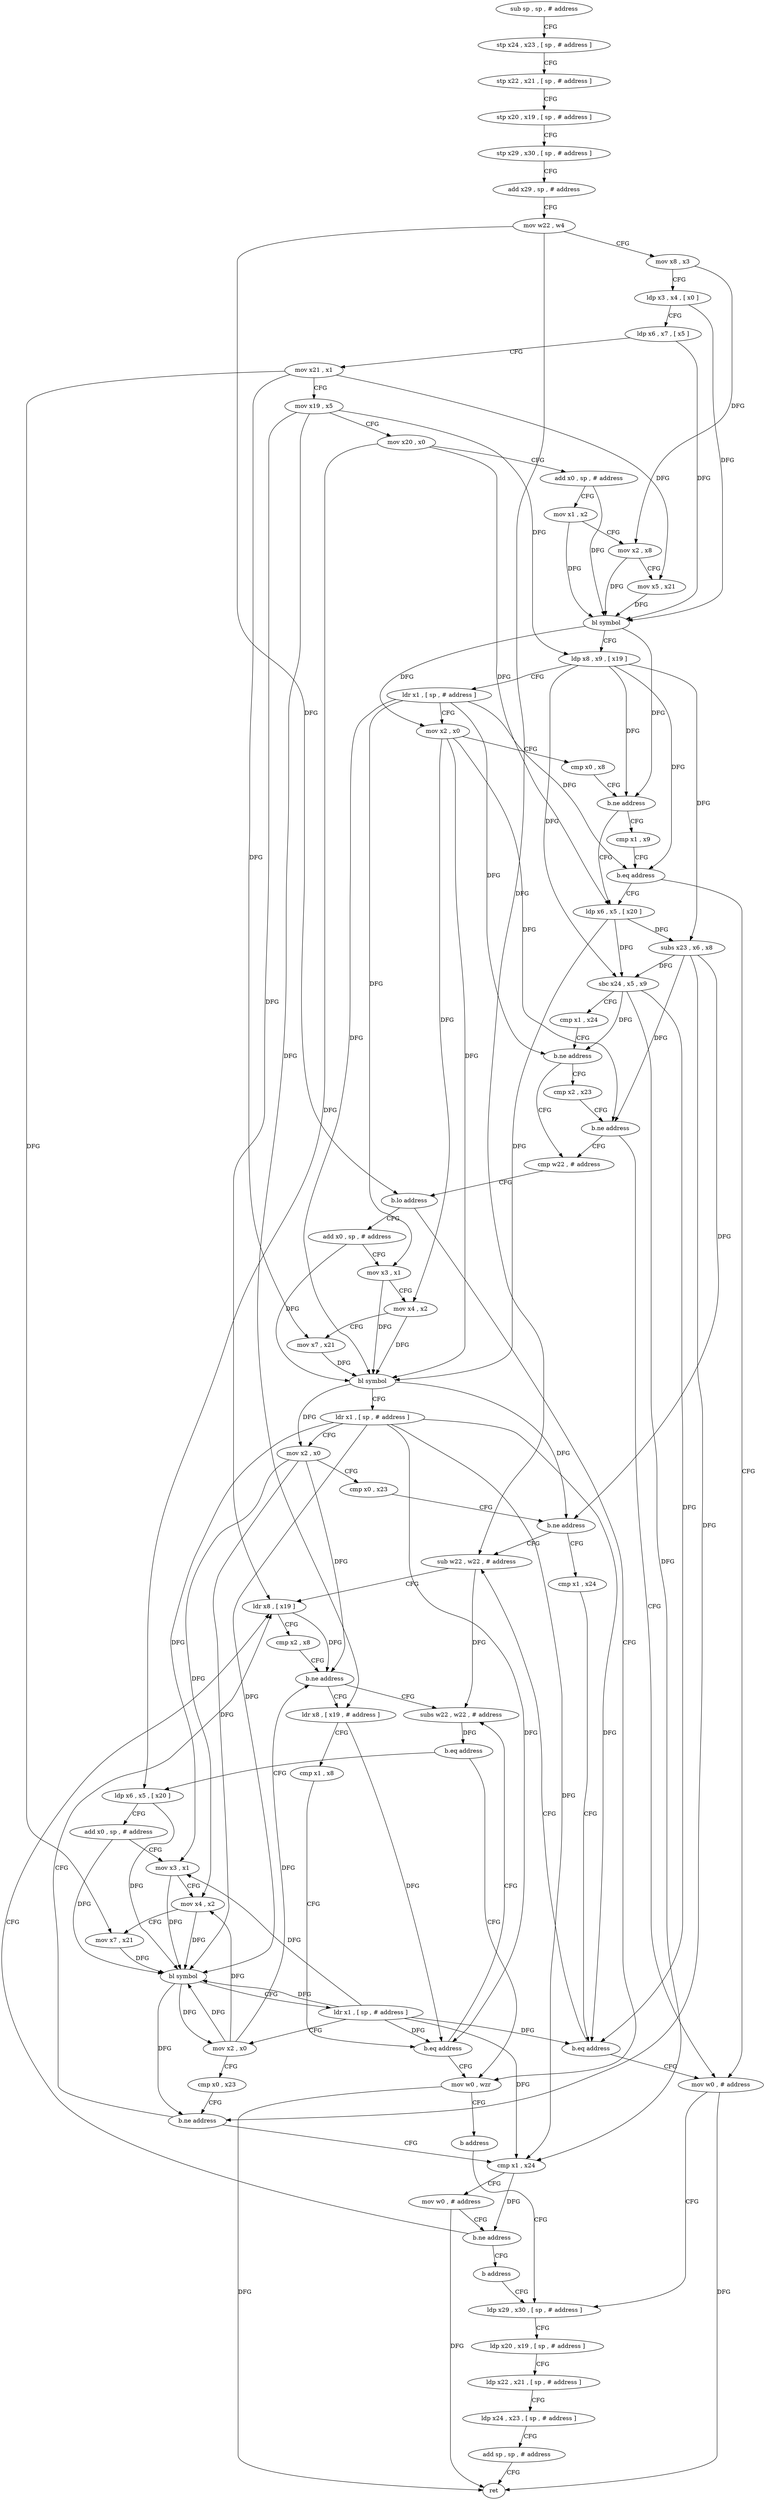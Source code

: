digraph "func" {
"4213236" [label = "sub sp , sp , # address" ]
"4213240" [label = "stp x24 , x23 , [ sp , # address ]" ]
"4213244" [label = "stp x22 , x21 , [ sp , # address ]" ]
"4213248" [label = "stp x20 , x19 , [ sp , # address ]" ]
"4213252" [label = "stp x29 , x30 , [ sp , # address ]" ]
"4213256" [label = "add x29 , sp , # address" ]
"4213260" [label = "mov w22 , w4" ]
"4213264" [label = "mov x8 , x3" ]
"4213268" [label = "ldp x3 , x4 , [ x0 ]" ]
"4213272" [label = "ldp x6 , x7 , [ x5 ]" ]
"4213276" [label = "mov x21 , x1" ]
"4213280" [label = "mov x19 , x5" ]
"4213284" [label = "mov x20 , x0" ]
"4213288" [label = "add x0 , sp , # address" ]
"4213292" [label = "mov x1 , x2" ]
"4213296" [label = "mov x2 , x8" ]
"4213300" [label = "mov x5 , x21" ]
"4213304" [label = "bl symbol" ]
"4213308" [label = "ldp x8 , x9 , [ x19 ]" ]
"4213312" [label = "ldr x1 , [ sp , # address ]" ]
"4213316" [label = "mov x2 , x0" ]
"4213320" [label = "cmp x0 , x8" ]
"4213324" [label = "b.ne address" ]
"4213336" [label = "ldp x6 , x5 , [ x20 ]" ]
"4213328" [label = "cmp x1 , x9" ]
"4213340" [label = "subs x23 , x6 , x8" ]
"4213344" [label = "sbc x24 , x5 , x9" ]
"4213348" [label = "cmp x1 , x24" ]
"4213352" [label = "b.ne address" ]
"4213392" [label = "cmp w22 , # address" ]
"4213356" [label = "cmp x2 , x23" ]
"4213332" [label = "b.eq address" ]
"4213364" [label = "mov w0 , # address" ]
"4213396" [label = "b.lo address" ]
"4213536" [label = "mov w0 , wzr" ]
"4213400" [label = "add x0 , sp , # address" ]
"4213360" [label = "b.ne address" ]
"4213368" [label = "ldp x29 , x30 , [ sp , # address ]" ]
"4213540" [label = "b address" ]
"4213404" [label = "mov x3 , x1" ]
"4213408" [label = "mov x4 , x2" ]
"4213412" [label = "mov x7 , x21" ]
"4213416" [label = "bl symbol" ]
"4213420" [label = "ldr x1 , [ sp , # address ]" ]
"4213424" [label = "mov x2 , x0" ]
"4213428" [label = "cmp x0 , x23" ]
"4213432" [label = "b.ne address" ]
"4213444" [label = "sub w22 , w22 , # address" ]
"4213436" [label = "cmp x1 , x24" ]
"4213372" [label = "ldp x20 , x19 , [ sp , # address ]" ]
"4213376" [label = "ldp x22 , x21 , [ sp , # address ]" ]
"4213380" [label = "ldp x24 , x23 , [ sp , # address ]" ]
"4213384" [label = "add sp , sp , # address" ]
"4213388" [label = "ret" ]
"4213448" [label = "ldr x8 , [ x19 ]" ]
"4213440" [label = "b.eq address" ]
"4213472" [label = "subs w22 , w22 , # address" ]
"4213476" [label = "b.eq address" ]
"4213480" [label = "ldp x6 , x5 , [ x20 ]" ]
"4213460" [label = "ldr x8 , [ x19 , # address ]" ]
"4213464" [label = "cmp x1 , x8" ]
"4213468" [label = "b.eq address" ]
"4213484" [label = "add x0 , sp , # address" ]
"4213488" [label = "mov x3 , x1" ]
"4213492" [label = "mov x4 , x2" ]
"4213496" [label = "mov x7 , x21" ]
"4213500" [label = "bl symbol" ]
"4213504" [label = "ldr x1 , [ sp , # address ]" ]
"4213508" [label = "mov x2 , x0" ]
"4213512" [label = "cmp x0 , x23" ]
"4213516" [label = "b.ne address" ]
"4213520" [label = "cmp x1 , x24" ]
"4213452" [label = "cmp x2 , x8" ]
"4213456" [label = "b.ne address" ]
"4213524" [label = "mov w0 , # address" ]
"4213528" [label = "b.ne address" ]
"4213532" [label = "b address" ]
"4213236" -> "4213240" [ label = "CFG" ]
"4213240" -> "4213244" [ label = "CFG" ]
"4213244" -> "4213248" [ label = "CFG" ]
"4213248" -> "4213252" [ label = "CFG" ]
"4213252" -> "4213256" [ label = "CFG" ]
"4213256" -> "4213260" [ label = "CFG" ]
"4213260" -> "4213264" [ label = "CFG" ]
"4213260" -> "4213396" [ label = "DFG" ]
"4213260" -> "4213444" [ label = "DFG" ]
"4213264" -> "4213268" [ label = "CFG" ]
"4213264" -> "4213296" [ label = "DFG" ]
"4213268" -> "4213272" [ label = "CFG" ]
"4213268" -> "4213304" [ label = "DFG" ]
"4213272" -> "4213276" [ label = "CFG" ]
"4213272" -> "4213304" [ label = "DFG" ]
"4213276" -> "4213280" [ label = "CFG" ]
"4213276" -> "4213300" [ label = "DFG" ]
"4213276" -> "4213412" [ label = "DFG" ]
"4213276" -> "4213496" [ label = "DFG" ]
"4213280" -> "4213284" [ label = "CFG" ]
"4213280" -> "4213308" [ label = "DFG" ]
"4213280" -> "4213448" [ label = "DFG" ]
"4213280" -> "4213460" [ label = "DFG" ]
"4213284" -> "4213288" [ label = "CFG" ]
"4213284" -> "4213336" [ label = "DFG" ]
"4213284" -> "4213480" [ label = "DFG" ]
"4213288" -> "4213292" [ label = "CFG" ]
"4213288" -> "4213304" [ label = "DFG" ]
"4213292" -> "4213296" [ label = "CFG" ]
"4213292" -> "4213304" [ label = "DFG" ]
"4213296" -> "4213300" [ label = "CFG" ]
"4213296" -> "4213304" [ label = "DFG" ]
"4213300" -> "4213304" [ label = "DFG" ]
"4213304" -> "4213308" [ label = "CFG" ]
"4213304" -> "4213316" [ label = "DFG" ]
"4213304" -> "4213324" [ label = "DFG" ]
"4213308" -> "4213312" [ label = "CFG" ]
"4213308" -> "4213324" [ label = "DFG" ]
"4213308" -> "4213340" [ label = "DFG" ]
"4213308" -> "4213344" [ label = "DFG" ]
"4213308" -> "4213332" [ label = "DFG" ]
"4213312" -> "4213316" [ label = "CFG" ]
"4213312" -> "4213352" [ label = "DFG" ]
"4213312" -> "4213332" [ label = "DFG" ]
"4213312" -> "4213404" [ label = "DFG" ]
"4213312" -> "4213416" [ label = "DFG" ]
"4213316" -> "4213320" [ label = "CFG" ]
"4213316" -> "4213360" [ label = "DFG" ]
"4213316" -> "4213408" [ label = "DFG" ]
"4213316" -> "4213416" [ label = "DFG" ]
"4213320" -> "4213324" [ label = "CFG" ]
"4213324" -> "4213336" [ label = "CFG" ]
"4213324" -> "4213328" [ label = "CFG" ]
"4213336" -> "4213340" [ label = "DFG" ]
"4213336" -> "4213416" [ label = "DFG" ]
"4213336" -> "4213344" [ label = "DFG" ]
"4213328" -> "4213332" [ label = "CFG" ]
"4213340" -> "4213344" [ label = "DFG" ]
"4213340" -> "4213360" [ label = "DFG" ]
"4213340" -> "4213432" [ label = "DFG" ]
"4213340" -> "4213516" [ label = "DFG" ]
"4213344" -> "4213348" [ label = "CFG" ]
"4213344" -> "4213352" [ label = "DFG" ]
"4213344" -> "4213440" [ label = "DFG" ]
"4213344" -> "4213520" [ label = "DFG" ]
"4213348" -> "4213352" [ label = "CFG" ]
"4213352" -> "4213392" [ label = "CFG" ]
"4213352" -> "4213356" [ label = "CFG" ]
"4213392" -> "4213396" [ label = "CFG" ]
"4213356" -> "4213360" [ label = "CFG" ]
"4213332" -> "4213364" [ label = "CFG" ]
"4213332" -> "4213336" [ label = "CFG" ]
"4213364" -> "4213368" [ label = "CFG" ]
"4213364" -> "4213388" [ label = "DFG" ]
"4213396" -> "4213536" [ label = "CFG" ]
"4213396" -> "4213400" [ label = "CFG" ]
"4213536" -> "4213540" [ label = "CFG" ]
"4213536" -> "4213388" [ label = "DFG" ]
"4213400" -> "4213404" [ label = "CFG" ]
"4213400" -> "4213416" [ label = "DFG" ]
"4213360" -> "4213392" [ label = "CFG" ]
"4213360" -> "4213364" [ label = "CFG" ]
"4213368" -> "4213372" [ label = "CFG" ]
"4213540" -> "4213368" [ label = "CFG" ]
"4213404" -> "4213408" [ label = "CFG" ]
"4213404" -> "4213416" [ label = "DFG" ]
"4213408" -> "4213412" [ label = "CFG" ]
"4213408" -> "4213416" [ label = "DFG" ]
"4213412" -> "4213416" [ label = "DFG" ]
"4213416" -> "4213420" [ label = "CFG" ]
"4213416" -> "4213424" [ label = "DFG" ]
"4213416" -> "4213432" [ label = "DFG" ]
"4213420" -> "4213424" [ label = "CFG" ]
"4213420" -> "4213440" [ label = "DFG" ]
"4213420" -> "4213468" [ label = "DFG" ]
"4213420" -> "4213488" [ label = "DFG" ]
"4213420" -> "4213500" [ label = "DFG" ]
"4213420" -> "4213520" [ label = "DFG" ]
"4213424" -> "4213428" [ label = "CFG" ]
"4213424" -> "4213456" [ label = "DFG" ]
"4213424" -> "4213492" [ label = "DFG" ]
"4213424" -> "4213500" [ label = "DFG" ]
"4213428" -> "4213432" [ label = "CFG" ]
"4213432" -> "4213444" [ label = "CFG" ]
"4213432" -> "4213436" [ label = "CFG" ]
"4213444" -> "4213448" [ label = "CFG" ]
"4213444" -> "4213472" [ label = "DFG" ]
"4213436" -> "4213440" [ label = "CFG" ]
"4213372" -> "4213376" [ label = "CFG" ]
"4213376" -> "4213380" [ label = "CFG" ]
"4213380" -> "4213384" [ label = "CFG" ]
"4213384" -> "4213388" [ label = "CFG" ]
"4213448" -> "4213452" [ label = "CFG" ]
"4213448" -> "4213456" [ label = "DFG" ]
"4213440" -> "4213364" [ label = "CFG" ]
"4213440" -> "4213444" [ label = "CFG" ]
"4213472" -> "4213476" [ label = "DFG" ]
"4213476" -> "4213536" [ label = "CFG" ]
"4213476" -> "4213480" [ label = "CFG" ]
"4213480" -> "4213484" [ label = "CFG" ]
"4213480" -> "4213500" [ label = "DFG" ]
"4213460" -> "4213464" [ label = "CFG" ]
"4213460" -> "4213468" [ label = "DFG" ]
"4213464" -> "4213468" [ label = "CFG" ]
"4213468" -> "4213536" [ label = "CFG" ]
"4213468" -> "4213472" [ label = "CFG" ]
"4213484" -> "4213488" [ label = "CFG" ]
"4213484" -> "4213500" [ label = "DFG" ]
"4213488" -> "4213492" [ label = "CFG" ]
"4213488" -> "4213500" [ label = "DFG" ]
"4213492" -> "4213496" [ label = "CFG" ]
"4213492" -> "4213500" [ label = "DFG" ]
"4213496" -> "4213500" [ label = "DFG" ]
"4213500" -> "4213504" [ label = "CFG" ]
"4213500" -> "4213508" [ label = "DFG" ]
"4213500" -> "4213516" [ label = "DFG" ]
"4213504" -> "4213508" [ label = "CFG" ]
"4213504" -> "4213488" [ label = "DFG" ]
"4213504" -> "4213440" [ label = "DFG" ]
"4213504" -> "4213468" [ label = "DFG" ]
"4213504" -> "4213500" [ label = "DFG" ]
"4213504" -> "4213520" [ label = "DFG" ]
"4213508" -> "4213512" [ label = "CFG" ]
"4213508" -> "4213492" [ label = "DFG" ]
"4213508" -> "4213456" [ label = "DFG" ]
"4213508" -> "4213500" [ label = "DFG" ]
"4213512" -> "4213516" [ label = "CFG" ]
"4213516" -> "4213448" [ label = "CFG" ]
"4213516" -> "4213520" [ label = "CFG" ]
"4213520" -> "4213524" [ label = "CFG" ]
"4213520" -> "4213528" [ label = "DFG" ]
"4213452" -> "4213456" [ label = "CFG" ]
"4213456" -> "4213472" [ label = "CFG" ]
"4213456" -> "4213460" [ label = "CFG" ]
"4213524" -> "4213528" [ label = "CFG" ]
"4213524" -> "4213388" [ label = "DFG" ]
"4213528" -> "4213448" [ label = "CFG" ]
"4213528" -> "4213532" [ label = "CFG" ]
"4213532" -> "4213368" [ label = "CFG" ]
}
